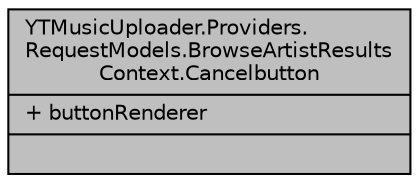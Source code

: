 digraph "YTMusicUploader.Providers.RequestModels.BrowseArtistResultsContext.Cancelbutton"
{
 // LATEX_PDF_SIZE
  edge [fontname="Helvetica",fontsize="10",labelfontname="Helvetica",labelfontsize="10"];
  node [fontname="Helvetica",fontsize="10",shape=record];
  Node1 [label="{YTMusicUploader.Providers.\lRequestModels.BrowseArtistResults\lContext.Cancelbutton\n|+ buttonRenderer\l|}",height=0.2,width=0.4,color="black", fillcolor="grey75", style="filled", fontcolor="black",tooltip=" "];
}
